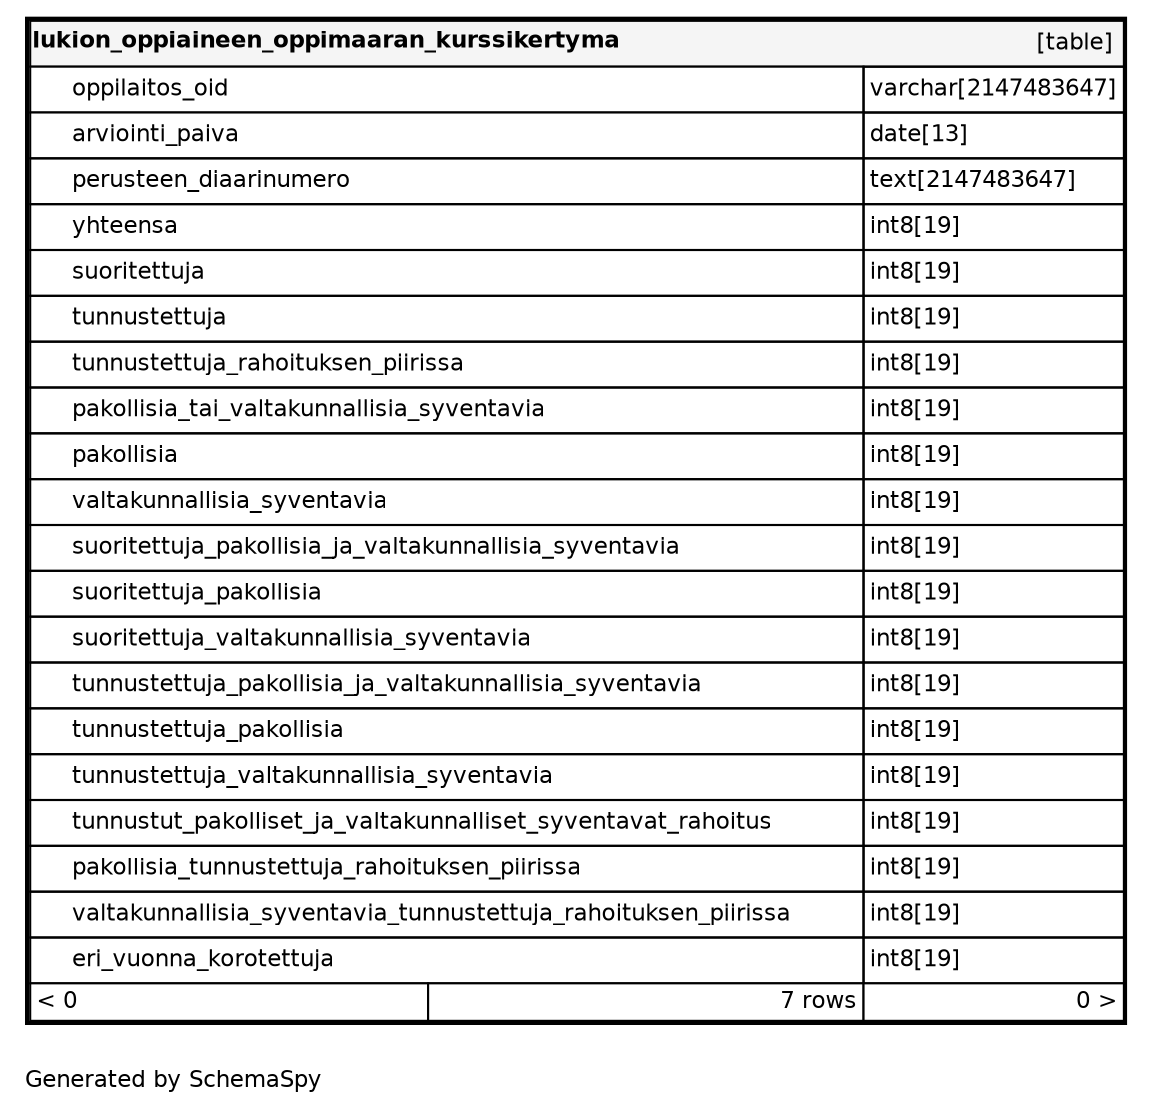 digraph "oneDegreeRelationshipsDiagram" {
  graph [    rankdir="RL"    bgcolor="#ffffff"    label="\nGenerated by SchemaSpy"    labeljust="l"    nodesep="0.18"    ranksep="0.46"    fontname="Helvetica"    fontsize="11"    ration="compress"  ];  node [    fontname="Helvetica"    fontsize="11"    shape="plaintext"  ];  edge [    arrowsize="0.8"  ];
  "lukion_oppiaineen_oppimaaran_kurssikertyma" [
   label=<
    <TABLE BORDER="2" CELLBORDER="1" CELLSPACING="0" BGCOLOR="#ffffff">
      <TR><TD COLSPAN="4"  BGCOLOR="#f5f5f5"><TABLE BORDER="0" CELLSPACING="0"><TR><TD ALIGN="LEFT" FIXEDSIZE="TRUE" WIDTH="279" HEIGHT="16"><B>lukion_oppiaineen_oppimaaran_kurssikertyma</B></TD><TD ALIGN="RIGHT">[table]</TD></TR></TABLE></TD></TR>
      <TR><TD PORT="oppilaitos_oid" COLSPAN="2" BGCOLOR="#ffffff" ALIGN="LEFT"><TABLE BORDER="0" CELLSPACING="0" ALIGN="LEFT"><TR ALIGN="LEFT"><TD ALIGN="LEFT" FIXEDSIZE="TRUE" WIDTH="15" HEIGHT="16"></TD><TD ALIGN="LEFT" FIXEDSIZE="TRUE" WIDTH="379" HEIGHT="16">oppilaitos_oid</TD></TR></TABLE></TD><TD PORT="oppilaitos_oid.type" ALIGN="LEFT">varchar[2147483647]</TD></TR>
      <TR><TD PORT="arviointi_paiva" COLSPAN="2" BGCOLOR="#ffffff" ALIGN="LEFT"><TABLE BORDER="0" CELLSPACING="0" ALIGN="LEFT"><TR ALIGN="LEFT"><TD ALIGN="LEFT" FIXEDSIZE="TRUE" WIDTH="15" HEIGHT="16"></TD><TD ALIGN="LEFT" FIXEDSIZE="TRUE" WIDTH="379" HEIGHT="16">arviointi_paiva</TD></TR></TABLE></TD><TD PORT="arviointi_paiva.type" ALIGN="LEFT">date[13]</TD></TR>
      <TR><TD PORT="perusteen_diaarinumero" COLSPAN="2" ALIGN="LEFT"><TABLE BORDER="0" CELLSPACING="0" ALIGN="LEFT"><TR ALIGN="LEFT"><TD ALIGN="LEFT" FIXEDSIZE="TRUE" WIDTH="15" HEIGHT="16"></TD><TD ALIGN="LEFT" FIXEDSIZE="TRUE" WIDTH="379" HEIGHT="16">perusteen_diaarinumero</TD></TR></TABLE></TD><TD PORT="perusteen_diaarinumero.type" ALIGN="LEFT">text[2147483647]</TD></TR>
      <TR><TD PORT="yhteensa" COLSPAN="2" ALIGN="LEFT"><TABLE BORDER="0" CELLSPACING="0" ALIGN="LEFT"><TR ALIGN="LEFT"><TD ALIGN="LEFT" FIXEDSIZE="TRUE" WIDTH="15" HEIGHT="16"></TD><TD ALIGN="LEFT" FIXEDSIZE="TRUE" WIDTH="379" HEIGHT="16">yhteensa</TD></TR></TABLE></TD><TD PORT="yhteensa.type" ALIGN="LEFT">int8[19]</TD></TR>
      <TR><TD PORT="suoritettuja" COLSPAN="2" ALIGN="LEFT"><TABLE BORDER="0" CELLSPACING="0" ALIGN="LEFT"><TR ALIGN="LEFT"><TD ALIGN="LEFT" FIXEDSIZE="TRUE" WIDTH="15" HEIGHT="16"></TD><TD ALIGN="LEFT" FIXEDSIZE="TRUE" WIDTH="379" HEIGHT="16">suoritettuja</TD></TR></TABLE></TD><TD PORT="suoritettuja.type" ALIGN="LEFT">int8[19]</TD></TR>
      <TR><TD PORT="tunnustettuja" COLSPAN="2" ALIGN="LEFT"><TABLE BORDER="0" CELLSPACING="0" ALIGN="LEFT"><TR ALIGN="LEFT"><TD ALIGN="LEFT" FIXEDSIZE="TRUE" WIDTH="15" HEIGHT="16"></TD><TD ALIGN="LEFT" FIXEDSIZE="TRUE" WIDTH="379" HEIGHT="16">tunnustettuja</TD></TR></TABLE></TD><TD PORT="tunnustettuja.type" ALIGN="LEFT">int8[19]</TD></TR>
      <TR><TD PORT="tunnustettuja_rahoituksen_piirissa" COLSPAN="2" ALIGN="LEFT"><TABLE BORDER="0" CELLSPACING="0" ALIGN="LEFT"><TR ALIGN="LEFT"><TD ALIGN="LEFT" FIXEDSIZE="TRUE" WIDTH="15" HEIGHT="16"></TD><TD ALIGN="LEFT" FIXEDSIZE="TRUE" WIDTH="379" HEIGHT="16">tunnustettuja_rahoituksen_piirissa</TD></TR></TABLE></TD><TD PORT="tunnustettuja_rahoituksen_piirissa.type" ALIGN="LEFT">int8[19]</TD></TR>
      <TR><TD PORT="pakollisia_tai_valtakunnallisia_syventavia" COLSPAN="2" ALIGN="LEFT"><TABLE BORDER="0" CELLSPACING="0" ALIGN="LEFT"><TR ALIGN="LEFT"><TD ALIGN="LEFT" FIXEDSIZE="TRUE" WIDTH="15" HEIGHT="16"></TD><TD ALIGN="LEFT" FIXEDSIZE="TRUE" WIDTH="379" HEIGHT="16">pakollisia_tai_valtakunnallisia_syventavia</TD></TR></TABLE></TD><TD PORT="pakollisia_tai_valtakunnallisia_syventavia.type" ALIGN="LEFT">int8[19]</TD></TR>
      <TR><TD PORT="pakollisia" COLSPAN="2" ALIGN="LEFT"><TABLE BORDER="0" CELLSPACING="0" ALIGN="LEFT"><TR ALIGN="LEFT"><TD ALIGN="LEFT" FIXEDSIZE="TRUE" WIDTH="15" HEIGHT="16"></TD><TD ALIGN="LEFT" FIXEDSIZE="TRUE" WIDTH="379" HEIGHT="16">pakollisia</TD></TR></TABLE></TD><TD PORT="pakollisia.type" ALIGN="LEFT">int8[19]</TD></TR>
      <TR><TD PORT="valtakunnallisia_syventavia" COLSPAN="2" ALIGN="LEFT"><TABLE BORDER="0" CELLSPACING="0" ALIGN="LEFT"><TR ALIGN="LEFT"><TD ALIGN="LEFT" FIXEDSIZE="TRUE" WIDTH="15" HEIGHT="16"></TD><TD ALIGN="LEFT" FIXEDSIZE="TRUE" WIDTH="379" HEIGHT="16">valtakunnallisia_syventavia</TD></TR></TABLE></TD><TD PORT="valtakunnallisia_syventavia.type" ALIGN="LEFT">int8[19]</TD></TR>
      <TR><TD PORT="suoritettuja_pakollisia_ja_valtakunnallisia_syventavia" COLSPAN="2" ALIGN="LEFT"><TABLE BORDER="0" CELLSPACING="0" ALIGN="LEFT"><TR ALIGN="LEFT"><TD ALIGN="LEFT" FIXEDSIZE="TRUE" WIDTH="15" HEIGHT="16"></TD><TD ALIGN="LEFT" FIXEDSIZE="TRUE" WIDTH="379" HEIGHT="16">suoritettuja_pakollisia_ja_valtakunnallisia_syventavia</TD></TR></TABLE></TD><TD PORT="suoritettuja_pakollisia_ja_valtakunnallisia_syventavia.type" ALIGN="LEFT">int8[19]</TD></TR>
      <TR><TD PORT="suoritettuja_pakollisia" COLSPAN="2" ALIGN="LEFT"><TABLE BORDER="0" CELLSPACING="0" ALIGN="LEFT"><TR ALIGN="LEFT"><TD ALIGN="LEFT" FIXEDSIZE="TRUE" WIDTH="15" HEIGHT="16"></TD><TD ALIGN="LEFT" FIXEDSIZE="TRUE" WIDTH="379" HEIGHT="16">suoritettuja_pakollisia</TD></TR></TABLE></TD><TD PORT="suoritettuja_pakollisia.type" ALIGN="LEFT">int8[19]</TD></TR>
      <TR><TD PORT="suoritettuja_valtakunnallisia_syventavia" COLSPAN="2" ALIGN="LEFT"><TABLE BORDER="0" CELLSPACING="0" ALIGN="LEFT"><TR ALIGN="LEFT"><TD ALIGN="LEFT" FIXEDSIZE="TRUE" WIDTH="15" HEIGHT="16"></TD><TD ALIGN="LEFT" FIXEDSIZE="TRUE" WIDTH="379" HEIGHT="16">suoritettuja_valtakunnallisia_syventavia</TD></TR></TABLE></TD><TD PORT="suoritettuja_valtakunnallisia_syventavia.type" ALIGN="LEFT">int8[19]</TD></TR>
      <TR><TD PORT="tunnustettuja_pakollisia_ja_valtakunnallisia_syventavia" COLSPAN="2" ALIGN="LEFT"><TABLE BORDER="0" CELLSPACING="0" ALIGN="LEFT"><TR ALIGN="LEFT"><TD ALIGN="LEFT" FIXEDSIZE="TRUE" WIDTH="15" HEIGHT="16"></TD><TD ALIGN="LEFT" FIXEDSIZE="TRUE" WIDTH="379" HEIGHT="16">tunnustettuja_pakollisia_ja_valtakunnallisia_syventavia</TD></TR></TABLE></TD><TD PORT="tunnustettuja_pakollisia_ja_valtakunnallisia_syventavia.type" ALIGN="LEFT">int8[19]</TD></TR>
      <TR><TD PORT="tunnustettuja_pakollisia" COLSPAN="2" ALIGN="LEFT"><TABLE BORDER="0" CELLSPACING="0" ALIGN="LEFT"><TR ALIGN="LEFT"><TD ALIGN="LEFT" FIXEDSIZE="TRUE" WIDTH="15" HEIGHT="16"></TD><TD ALIGN="LEFT" FIXEDSIZE="TRUE" WIDTH="379" HEIGHT="16">tunnustettuja_pakollisia</TD></TR></TABLE></TD><TD PORT="tunnustettuja_pakollisia.type" ALIGN="LEFT">int8[19]</TD></TR>
      <TR><TD PORT="tunnustettuja_valtakunnallisia_syventavia" COLSPAN="2" ALIGN="LEFT"><TABLE BORDER="0" CELLSPACING="0" ALIGN="LEFT"><TR ALIGN="LEFT"><TD ALIGN="LEFT" FIXEDSIZE="TRUE" WIDTH="15" HEIGHT="16"></TD><TD ALIGN="LEFT" FIXEDSIZE="TRUE" WIDTH="379" HEIGHT="16">tunnustettuja_valtakunnallisia_syventavia</TD></TR></TABLE></TD><TD PORT="tunnustettuja_valtakunnallisia_syventavia.type" ALIGN="LEFT">int8[19]</TD></TR>
      <TR><TD PORT="tunnustut_pakolliset_ja_valtakunnalliset_syventavat_rahoitus" COLSPAN="2" ALIGN="LEFT"><TABLE BORDER="0" CELLSPACING="0" ALIGN="LEFT"><TR ALIGN="LEFT"><TD ALIGN="LEFT" FIXEDSIZE="TRUE" WIDTH="15" HEIGHT="16"></TD><TD ALIGN="LEFT" FIXEDSIZE="TRUE" WIDTH="379" HEIGHT="16">tunnustut_pakolliset_ja_valtakunnalliset_syventavat_rahoitus</TD></TR></TABLE></TD><TD PORT="tunnustut_pakolliset_ja_valtakunnalliset_syventavat_rahoitus.type" ALIGN="LEFT">int8[19]</TD></TR>
      <TR><TD PORT="pakollisia_tunnustettuja_rahoituksen_piirissa" COLSPAN="2" ALIGN="LEFT"><TABLE BORDER="0" CELLSPACING="0" ALIGN="LEFT"><TR ALIGN="LEFT"><TD ALIGN="LEFT" FIXEDSIZE="TRUE" WIDTH="15" HEIGHT="16"></TD><TD ALIGN="LEFT" FIXEDSIZE="TRUE" WIDTH="379" HEIGHT="16">pakollisia_tunnustettuja_rahoituksen_piirissa</TD></TR></TABLE></TD><TD PORT="pakollisia_tunnustettuja_rahoituksen_piirissa.type" ALIGN="LEFT">int8[19]</TD></TR>
      <TR><TD PORT="valtakunnallisia_syventavia_tunnustettuja_rahoituksen_piirissa" COLSPAN="2" ALIGN="LEFT"><TABLE BORDER="0" CELLSPACING="0" ALIGN="LEFT"><TR ALIGN="LEFT"><TD ALIGN="LEFT" FIXEDSIZE="TRUE" WIDTH="15" HEIGHT="16"></TD><TD ALIGN="LEFT" FIXEDSIZE="TRUE" WIDTH="379" HEIGHT="16">valtakunnallisia_syventavia_tunnustettuja_rahoituksen_piirissa</TD></TR></TABLE></TD><TD PORT="valtakunnallisia_syventavia_tunnustettuja_rahoituksen_piirissa.type" ALIGN="LEFT">int8[19]</TD></TR>
      <TR><TD PORT="eri_vuonna_korotettuja" COLSPAN="2" ALIGN="LEFT"><TABLE BORDER="0" CELLSPACING="0" ALIGN="LEFT"><TR ALIGN="LEFT"><TD ALIGN="LEFT" FIXEDSIZE="TRUE" WIDTH="15" HEIGHT="16"></TD><TD ALIGN="LEFT" FIXEDSIZE="TRUE" WIDTH="379" HEIGHT="16">eri_vuonna_korotettuja</TD></TR></TABLE></TD><TD PORT="eri_vuonna_korotettuja.type" ALIGN="LEFT">int8[19]</TD></TR>
      <TR><TD ALIGN="LEFT" BGCOLOR="#ffffff">&lt; 0</TD><TD ALIGN="RIGHT" BGCOLOR="#ffffff">7 rows</TD><TD ALIGN="RIGHT" BGCOLOR="#ffffff">0 &gt;</TD></TR>
    </TABLE>>
    URL="../../tables/lukion_oppiaineen_oppimaaran_ku_922d7fe1.html"
    target="_top"
    tooltip="lukion_oppiaineen_oppimaaran_kurssikertyma"
  ];
}
